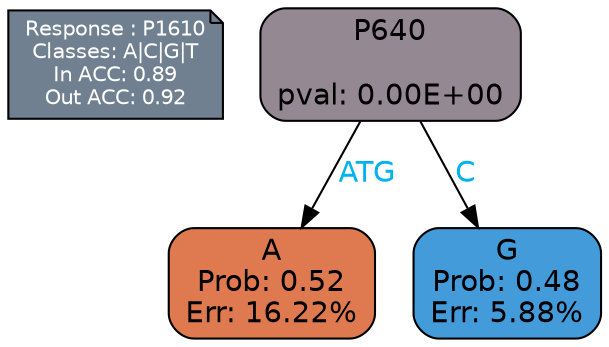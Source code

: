 digraph Tree {
node [shape=box, style="filled, rounded", color="black", fontname=helvetica] ;
graph [ranksep=equally, splines=polylines, bgcolor=transparent, dpi=600] ;
edge [fontname=helvetica] ;
LEGEND [label="Response : P1610
Classes: A|C|G|T
In ACC: 0.89
Out ACC: 0.92
",shape=note,align=left,style=filled,fillcolor="slategray",fontcolor="white",fontsize=10];1 [label="P640

pval: 0.00E+00", fillcolor="#948992"] ;
2 [label="A
Prob: 0.52
Err: 16.22%", fillcolor="#de7950"] ;
3 [label="G
Prob: 0.48
Err: 5.88%", fillcolor="#439bda"] ;
1 -> 2 [label="ATG",fontcolor=deepskyblue2] ;
1 -> 3 [label="C",fontcolor=deepskyblue2] ;
{rank = same; 2;3;}{rank = same; LEGEND;1;}}